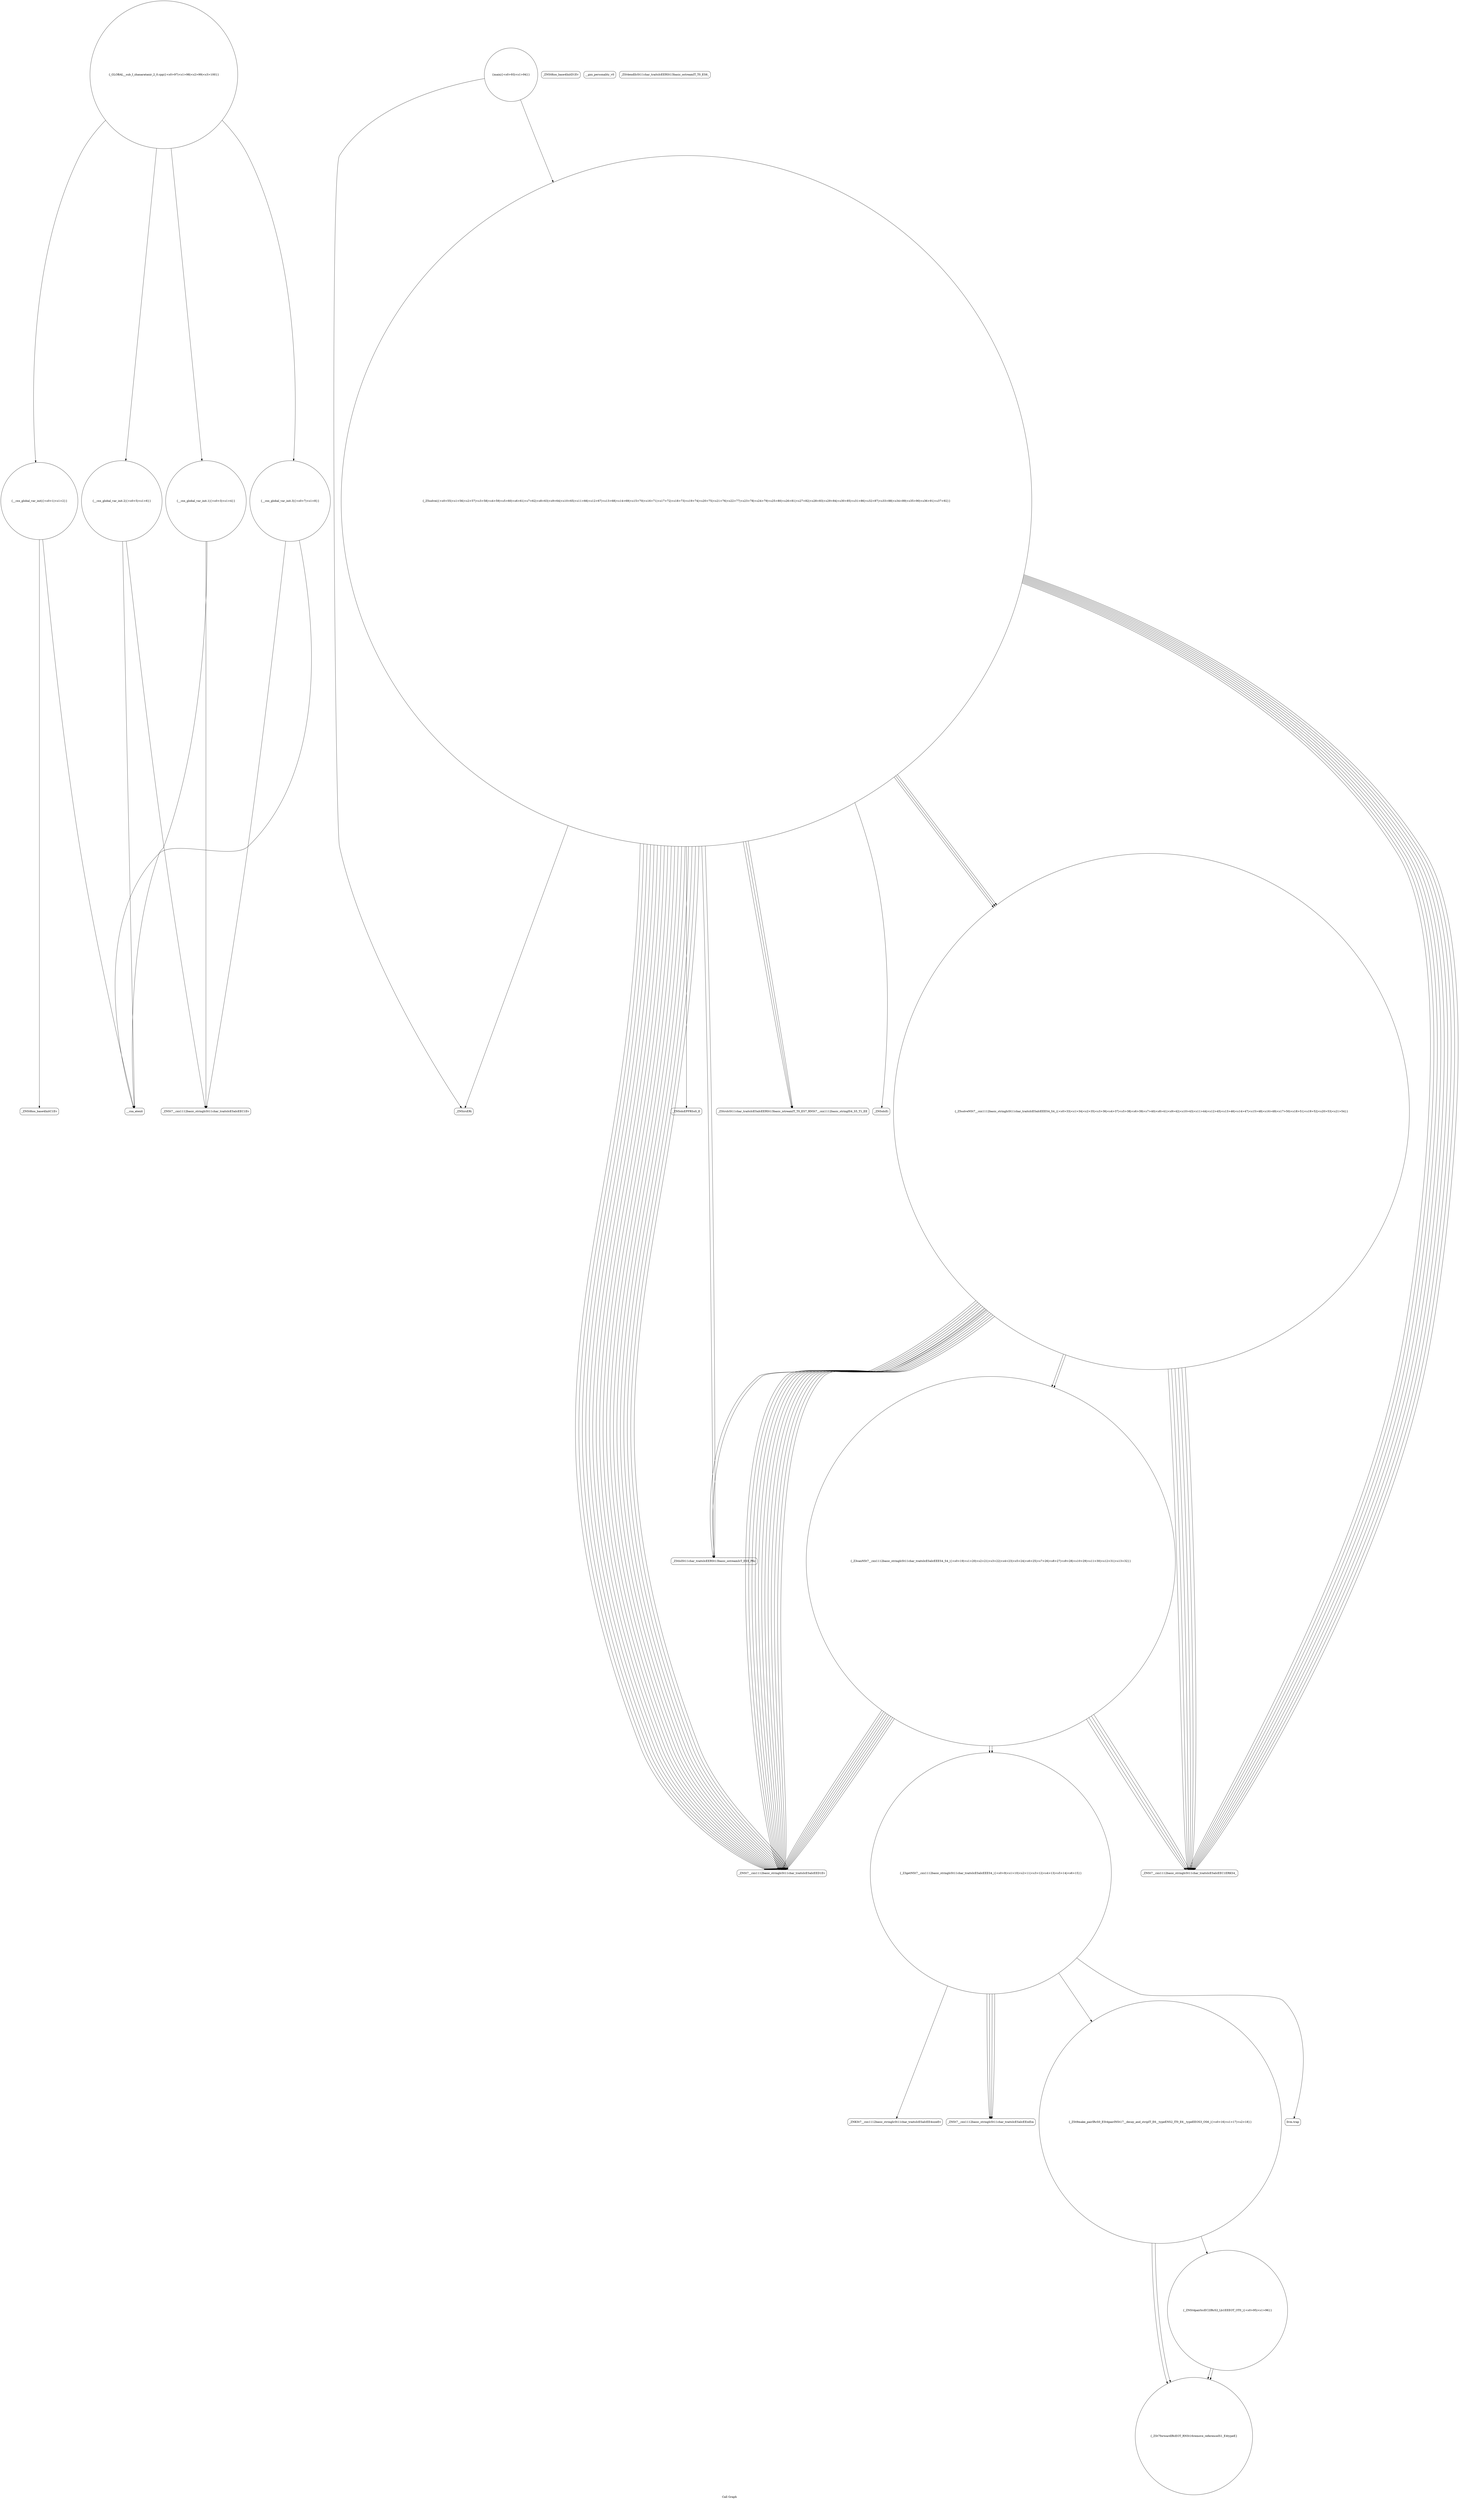 digraph "Call Graph" {
	label="Call Graph";

	Node0x5617e4637000 [shape=record,shape=circle,label="{__cxx_global_var_init|{<s0>1|<s1>2}}"];
	Node0x5617e4637000:s0 -> Node0x5617e4637490[color=black];
	Node0x5617e4637000:s1 -> Node0x5617e4637590[color=black];
	Node0x5617e4638110 [shape=record,shape=circle,label="{_ZSt7forwardIRcEOT_RNSt16remove_referenceIS1_E4typeE}"];
	Node0x5617e4637790 [shape=record,shape=circle,label="{__cxx_global_var_init.2|{<s0>5|<s1>6}}"];
	Node0x5617e4637790:s0 -> Node0x5617e4637690[color=black];
	Node0x5617e4637790:s1 -> Node0x5617e4637590[color=black];
	Node0x5617e4637b10 [shape=record,shape=circle,label="{_Z3canNSt7__cxx1112basic_stringIcSt11char_traitsIcESaIcEEES4_S4_|{<s0>19|<s1>20|<s2>21|<s3>22|<s4>23|<s5>24|<s6>25|<s7>26|<s8>27|<s9>28|<s10>29|<s11>30|<s12>31|<s13>32}}"];
	Node0x5617e4637b10:s0 -> Node0x5617e4637b90[color=black];
	Node0x5617e4637b10:s1 -> Node0x5617e4637b90[color=black];
	Node0x5617e4637b10:s2 -> Node0x5617e4637890[color=black];
	Node0x5617e4637b10:s3 -> Node0x5617e4637710[color=black];
	Node0x5617e4637b10:s4 -> Node0x5617e4637710[color=black];
	Node0x5617e4637b10:s5 -> Node0x5617e4637b90[color=black];
	Node0x5617e4637b10:s6 -> Node0x5617e4637b90[color=black];
	Node0x5617e4637b10:s7 -> Node0x5617e4637890[color=black];
	Node0x5617e4637b10:s8 -> Node0x5617e4637710[color=black];
	Node0x5617e4637b10:s9 -> Node0x5617e4637710[color=black];
	Node0x5617e4637b10:s10 -> Node0x5617e4637710[color=black];
	Node0x5617e4637b10:s11 -> Node0x5617e4637710[color=black];
	Node0x5617e4637b10:s12 -> Node0x5617e4637710[color=black];
	Node0x5617e4637b10:s13 -> Node0x5617e4637710[color=black];
	Node0x5617e4637e90 [shape=record,shape=Mrecord,label="{_ZNSirsERi}"];
	Node0x5617e4637510 [shape=record,shape=Mrecord,label="{_ZNSt8ios_base4InitD1Ev}"];
	Node0x5617e4638210 [shape=record,shape=circle,label="{_GLOBAL__sub_I_zhanaratanir_2_0.cpp|{<s0>97|<s1>98|<s2>99|<s3>100}}"];
	Node0x5617e4638210:s0 -> Node0x5617e4637000[color=black];
	Node0x5617e4638210:s1 -> Node0x5617e4637610[color=black];
	Node0x5617e4638210:s2 -> Node0x5617e4637790[color=black];
	Node0x5617e4638210:s3 -> Node0x5617e4637810[color=black];
	Node0x5617e4637890 [shape=record,shape=circle,label="{_Z3getNSt7__cxx1112basic_stringIcSt11char_traitsIcESaIcEEES4_|{<s0>9|<s1>10|<s2>11|<s3>12|<s4>13|<s5>14|<s6>15}}"];
	Node0x5617e4637890:s0 -> Node0x5617e4637910[color=black];
	Node0x5617e4637890:s1 -> Node0x5617e4637990[color=black];
	Node0x5617e4637890:s2 -> Node0x5617e4637990[color=black];
	Node0x5617e4637890:s3 -> Node0x5617e4637990[color=black];
	Node0x5617e4637890:s4 -> Node0x5617e4637990[color=black];
	Node0x5617e4637890:s5 -> Node0x5617e4637a10[color=black];
	Node0x5617e4637890:s6 -> Node0x5617e4637a90[color=black];
	Node0x5617e4637c10 [shape=record,shape=Mrecord,label="{__gxx_personality_v0}"];
	Node0x5617e4637f90 [shape=record,shape=Mrecord,label="{_ZNSolsEPFRSoS_E}"];
	Node0x5617e4637610 [shape=record,shape=circle,label="{__cxx_global_var_init.1|{<s0>3|<s1>4}}"];
	Node0x5617e4637610:s0 -> Node0x5617e4637690[color=black];
	Node0x5617e4637610:s1 -> Node0x5617e4637590[color=black];
	Node0x5617e4637990 [shape=record,shape=Mrecord,label="{_ZNSt7__cxx1112basic_stringIcSt11char_traitsIcESaIcEEixEm}"];
	Node0x5617e4637d10 [shape=record,shape=Mrecord,label="{_ZStlsISt11char_traitsIcEERSt13basic_ostreamIcT_ES5_PKc}"];
	Node0x5617e4638090 [shape=record,shape=circle,label="{main|{<s0>93|<s1>94}}"];
	Node0x5617e4638090:s0 -> Node0x5617e4637e90[color=black];
	Node0x5617e4638090:s1 -> Node0x5617e4637d90[color=black];
	Node0x5617e4637710 [shape=record,shape=Mrecord,label="{_ZNSt7__cxx1112basic_stringIcSt11char_traitsIcESaIcEED1Ev}"];
	Node0x5617e4637a90 [shape=record,shape=Mrecord,label="{llvm.trap}"];
	Node0x5617e4637e10 [shape=record,shape=Mrecord,label="{_ZStrsIcSt11char_traitsIcESaIcEERSt13basic_istreamIT_T0_ES7_RNSt7__cxx1112basic_stringIS4_S5_T1_EE}"];
	Node0x5617e4637490 [shape=record,shape=Mrecord,label="{_ZNSt8ios_base4InitC1Ev}"];
	Node0x5617e4638190 [shape=record,shape=circle,label="{_ZNSt4pairIccEC2IRcS2_Lb1EEEOT_OT0_|{<s0>95|<s1>96}}"];
	Node0x5617e4638190:s0 -> Node0x5617e4638110[color=black];
	Node0x5617e4638190:s1 -> Node0x5617e4638110[color=black];
	Node0x5617e4637810 [shape=record,shape=circle,label="{__cxx_global_var_init.3|{<s0>7|<s1>8}}"];
	Node0x5617e4637810:s0 -> Node0x5617e4637690[color=black];
	Node0x5617e4637810:s1 -> Node0x5617e4637590[color=black];
	Node0x5617e4637b90 [shape=record,shape=Mrecord,label="{_ZNSt7__cxx1112basic_stringIcSt11char_traitsIcESaIcEEC1ERKS4_}"];
	Node0x5617e4637f10 [shape=record,shape=Mrecord,label="{_ZNSolsEi}"];
	Node0x5617e4637590 [shape=record,shape=Mrecord,label="{__cxa_atexit}"];
	Node0x5617e4637910 [shape=record,shape=Mrecord,label="{_ZNKSt7__cxx1112basic_stringIcSt11char_traitsIcESaIcEE4sizeEv}"];
	Node0x5617e4637c90 [shape=record,shape=circle,label="{_Z5solveNSt7__cxx1112basic_stringIcSt11char_traitsIcESaIcEEES4_S4_|{<s0>33|<s1>34|<s2>35|<s3>36|<s4>37|<s5>38|<s6>39|<s7>40|<s8>41|<s9>42|<s10>43|<s11>44|<s12>45|<s13>46|<s14>47|<s15>48|<s16>49|<s17>50|<s18>51|<s19>52|<s20>53|<s21>54}}"];
	Node0x5617e4637c90:s0 -> Node0x5617e4637b90[color=black];
	Node0x5617e4637c90:s1 -> Node0x5617e4637b90[color=black];
	Node0x5617e4637c90:s2 -> Node0x5617e4637b90[color=black];
	Node0x5617e4637c90:s3 -> Node0x5617e4637b10[color=black];
	Node0x5617e4637c90:s4 -> Node0x5617e4637b90[color=black];
	Node0x5617e4637c90:s5 -> Node0x5617e4637b90[color=black];
	Node0x5617e4637c90:s6 -> Node0x5617e4637b90[color=black];
	Node0x5617e4637c90:s7 -> Node0x5617e4637b10[color=black];
	Node0x5617e4637c90:s8 -> Node0x5617e4637710[color=black];
	Node0x5617e4637c90:s9 -> Node0x5617e4637710[color=black];
	Node0x5617e4637c90:s10 -> Node0x5617e4637710[color=black];
	Node0x5617e4637c90:s11 -> Node0x5617e4637710[color=black];
	Node0x5617e4637c90:s12 -> Node0x5617e4637710[color=black];
	Node0x5617e4637c90:s13 -> Node0x5617e4637710[color=black];
	Node0x5617e4637c90:s14 -> Node0x5617e4637d10[color=black];
	Node0x5617e4637c90:s15 -> Node0x5617e4637710[color=black];
	Node0x5617e4637c90:s16 -> Node0x5617e4637710[color=black];
	Node0x5617e4637c90:s17 -> Node0x5617e4637710[color=black];
	Node0x5617e4637c90:s18 -> Node0x5617e4637710[color=black];
	Node0x5617e4637c90:s19 -> Node0x5617e4637710[color=black];
	Node0x5617e4637c90:s20 -> Node0x5617e4637710[color=black];
	Node0x5617e4637c90:s21 -> Node0x5617e4637d10[color=black];
	Node0x5617e4638010 [shape=record,shape=Mrecord,label="{_ZSt4endlIcSt11char_traitsIcEERSt13basic_ostreamIT_T0_ES6_}"];
	Node0x5617e4637690 [shape=record,shape=Mrecord,label="{_ZNSt7__cxx1112basic_stringIcSt11char_traitsIcESaIcEEC1Ev}"];
	Node0x5617e4637a10 [shape=record,shape=circle,label="{_ZSt9make_pairIRcS0_ESt4pairINSt17__decay_and_stripIT_E6__typeENS2_IT0_E6__typeEEOS3_OS6_|{<s0>16|<s1>17|<s2>18}}"];
	Node0x5617e4637a10:s0 -> Node0x5617e4638110[color=black];
	Node0x5617e4637a10:s1 -> Node0x5617e4638110[color=black];
	Node0x5617e4637a10:s2 -> Node0x5617e4638190[color=black];
	Node0x5617e4637d90 [shape=record,shape=circle,label="{_Z5solvei|{<s0>55|<s1>56|<s2>57|<s3>58|<s4>59|<s5>60|<s6>61|<s7>62|<s8>63|<s9>64|<s10>65|<s11>66|<s12>67|<s13>68|<s14>69|<s15>70|<s16>71|<s17>72|<s18>73|<s19>74|<s20>75|<s21>76|<s22>77|<s23>78|<s24>79|<s25>80|<s26>81|<s27>82|<s28>83|<s29>84|<s30>85|<s31>86|<s32>87|<s33>88|<s34>89|<s35>90|<s36>91|<s37>92}}"];
	Node0x5617e4637d90:s0 -> Node0x5617e4637e90[color=black];
	Node0x5617e4637d90:s1 -> Node0x5617e4637e10[color=black];
	Node0x5617e4637d90:s2 -> Node0x5617e4637e10[color=black];
	Node0x5617e4637d90:s3 -> Node0x5617e4637e10[color=black];
	Node0x5617e4637d90:s4 -> Node0x5617e4637d10[color=black];
	Node0x5617e4637d90:s5 -> Node0x5617e4637f10[color=black];
	Node0x5617e4637d90:s6 -> Node0x5617e4637d10[color=black];
	Node0x5617e4637d90:s7 -> Node0x5617e4637b90[color=black];
	Node0x5617e4637d90:s8 -> Node0x5617e4637b90[color=black];
	Node0x5617e4637d90:s9 -> Node0x5617e4637b90[color=black];
	Node0x5617e4637d90:s10 -> Node0x5617e4637c90[color=black];
	Node0x5617e4637d90:s11 -> Node0x5617e4637710[color=black];
	Node0x5617e4637d90:s12 -> Node0x5617e4637710[color=black];
	Node0x5617e4637d90:s13 -> Node0x5617e4637710[color=black];
	Node0x5617e4637d90:s14 -> Node0x5617e4637b90[color=black];
	Node0x5617e4637d90:s15 -> Node0x5617e4637b90[color=black];
	Node0x5617e4637d90:s16 -> Node0x5617e4637b90[color=black];
	Node0x5617e4637d90:s17 -> Node0x5617e4637c90[color=black];
	Node0x5617e4637d90:s18 -> Node0x5617e4637710[color=black];
	Node0x5617e4637d90:s19 -> Node0x5617e4637710[color=black];
	Node0x5617e4637d90:s20 -> Node0x5617e4637710[color=black];
	Node0x5617e4637d90:s21 -> Node0x5617e4637b90[color=black];
	Node0x5617e4637d90:s22 -> Node0x5617e4637b90[color=black];
	Node0x5617e4637d90:s23 -> Node0x5617e4637b90[color=black];
	Node0x5617e4637d90:s24 -> Node0x5617e4637c90[color=black];
	Node0x5617e4637d90:s25 -> Node0x5617e4637710[color=black];
	Node0x5617e4637d90:s26 -> Node0x5617e4637710[color=black];
	Node0x5617e4637d90:s27 -> Node0x5617e4637710[color=black];
	Node0x5617e4637d90:s28 -> Node0x5617e4637f90[color=black];
	Node0x5617e4637d90:s29 -> Node0x5617e4637710[color=black];
	Node0x5617e4637d90:s30 -> Node0x5617e4637710[color=black];
	Node0x5617e4637d90:s31 -> Node0x5617e4637710[color=black];
	Node0x5617e4637d90:s32 -> Node0x5617e4637710[color=black];
	Node0x5617e4637d90:s33 -> Node0x5617e4637710[color=black];
	Node0x5617e4637d90:s34 -> Node0x5617e4637710[color=black];
	Node0x5617e4637d90:s35 -> Node0x5617e4637710[color=black];
	Node0x5617e4637d90:s36 -> Node0x5617e4637710[color=black];
	Node0x5617e4637d90:s37 -> Node0x5617e4637710[color=black];
}
